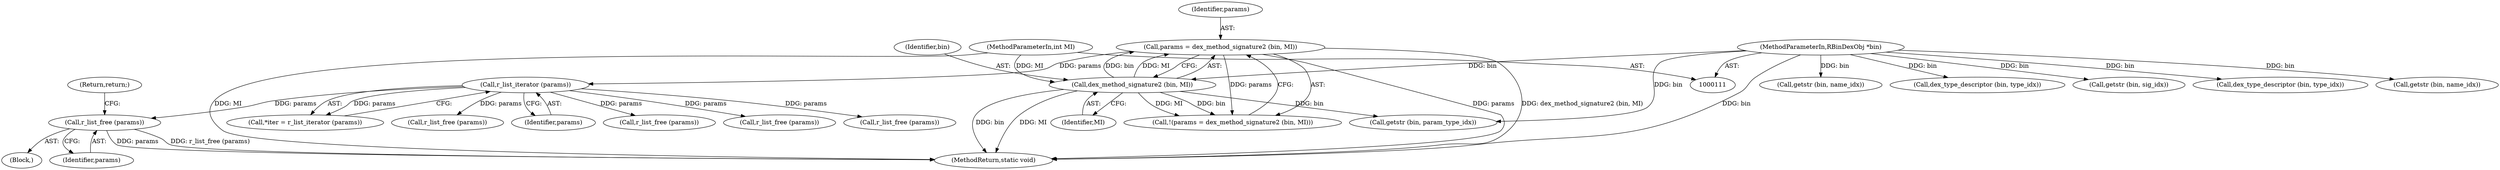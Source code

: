 digraph "0_radare2_ad55822430a03fe075221b543efb434567e9e431@API" {
"1001047" [label="(Call,r_list_free (params))"];
"1000299" [label="(Call,r_list_iterator (params))"];
"1000285" [label="(Call,params = dex_method_signature2 (bin, MI))"];
"1000287" [label="(Call,dex_method_signature2 (bin, MI))"];
"1000113" [label="(MethodParameterIn,RBinDexObj *bin)"];
"1000115" [label="(MethodParameterIn,int MI)"];
"1000493" [label="(Call,r_list_free (params))"];
"1001048" [label="(Identifier,params)"];
"1001049" [label="(Return,return;)"];
"1000113" [label="(MethodParameterIn,RBinDexObj *bin)"];
"1000299" [label="(Call,r_list_iterator (params))"];
"1000338" [label="(Call,getstr (bin, param_type_idx))"];
"1000762" [label="(Call,dex_type_descriptor (bin, type_idx))"];
"1000753" [label="(Call,getstr (bin, name_idx))"];
"1000577" [label="(Call,getstr (bin, name_idx))"];
"1001042" [label="(Block,)"];
"1000297" [label="(Call,*iter = r_list_iterator (params))"];
"1000284" [label="(Call,!(params = dex_method_signature2 (bin, MI)))"];
"1000286" [label="(Identifier,params)"];
"1001187" [label="(MethodReturn,static void)"];
"1000669" [label="(Call,r_list_free (params))"];
"1000300" [label="(Identifier,params)"];
"1001185" [label="(Call,r_list_free (params))"];
"1000319" [label="(Call,r_list_free (params))"];
"1000287" [label="(Call,dex_method_signature2 (bin, MI))"];
"1000586" [label="(Call,dex_type_descriptor (bin, type_idx))"];
"1000285" [label="(Call,params = dex_method_signature2 (bin, MI))"];
"1000115" [label="(MethodParameterIn,int MI)"];
"1000778" [label="(Call,getstr (bin, sig_idx))"];
"1000289" [label="(Identifier,MI)"];
"1001047" [label="(Call,r_list_free (params))"];
"1000288" [label="(Identifier,bin)"];
"1001047" -> "1001042"  [label="AST: "];
"1001047" -> "1001048"  [label="CFG: "];
"1001048" -> "1001047"  [label="AST: "];
"1001049" -> "1001047"  [label="CFG: "];
"1001047" -> "1001187"  [label="DDG: r_list_free (params)"];
"1001047" -> "1001187"  [label="DDG: params"];
"1000299" -> "1001047"  [label="DDG: params"];
"1000299" -> "1000297"  [label="AST: "];
"1000299" -> "1000300"  [label="CFG: "];
"1000300" -> "1000299"  [label="AST: "];
"1000297" -> "1000299"  [label="CFG: "];
"1000299" -> "1000297"  [label="DDG: params"];
"1000285" -> "1000299"  [label="DDG: params"];
"1000299" -> "1000319"  [label="DDG: params"];
"1000299" -> "1000493"  [label="DDG: params"];
"1000299" -> "1000669"  [label="DDG: params"];
"1000299" -> "1001185"  [label="DDG: params"];
"1000285" -> "1000284"  [label="AST: "];
"1000285" -> "1000287"  [label="CFG: "];
"1000286" -> "1000285"  [label="AST: "];
"1000287" -> "1000285"  [label="AST: "];
"1000284" -> "1000285"  [label="CFG: "];
"1000285" -> "1001187"  [label="DDG: params"];
"1000285" -> "1001187"  [label="DDG: dex_method_signature2 (bin, MI)"];
"1000285" -> "1000284"  [label="DDG: params"];
"1000287" -> "1000285"  [label="DDG: bin"];
"1000287" -> "1000285"  [label="DDG: MI"];
"1000287" -> "1000289"  [label="CFG: "];
"1000288" -> "1000287"  [label="AST: "];
"1000289" -> "1000287"  [label="AST: "];
"1000287" -> "1001187"  [label="DDG: MI"];
"1000287" -> "1001187"  [label="DDG: bin"];
"1000287" -> "1000284"  [label="DDG: bin"];
"1000287" -> "1000284"  [label="DDG: MI"];
"1000113" -> "1000287"  [label="DDG: bin"];
"1000115" -> "1000287"  [label="DDG: MI"];
"1000287" -> "1000338"  [label="DDG: bin"];
"1000113" -> "1000111"  [label="AST: "];
"1000113" -> "1001187"  [label="DDG: bin"];
"1000113" -> "1000338"  [label="DDG: bin"];
"1000113" -> "1000577"  [label="DDG: bin"];
"1000113" -> "1000586"  [label="DDG: bin"];
"1000113" -> "1000753"  [label="DDG: bin"];
"1000113" -> "1000762"  [label="DDG: bin"];
"1000113" -> "1000778"  [label="DDG: bin"];
"1000115" -> "1000111"  [label="AST: "];
"1000115" -> "1001187"  [label="DDG: MI"];
}
